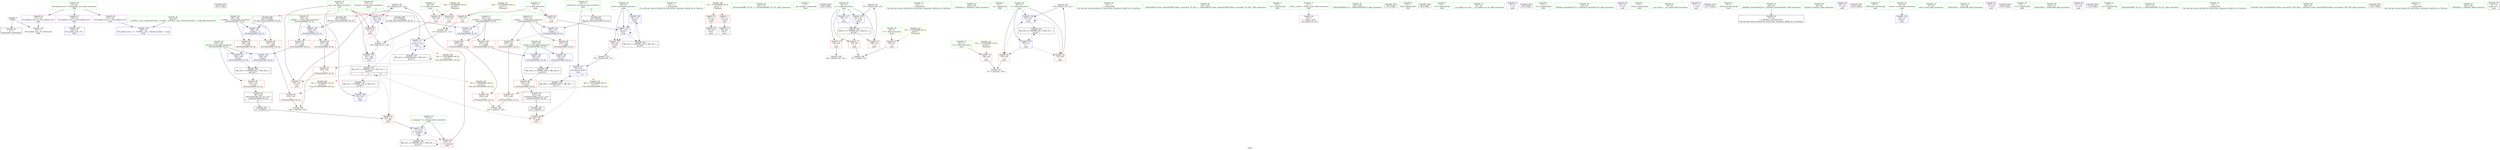 digraph "SVFG" {
	label="SVFG";

	Node0x55923c0b65b0 [shape=record,color=grey,label="{NodeID: 0\nNullPtr}"];
	Node0x55923c0b65b0 -> Node0x55923c0d0d20[style=solid];
	Node0x55923c0b65b0 -> Node0x55923c0d0070[style=solid];
	Node0x55923c0f3210 [shape=record,color=black,label="{NodeID: 263\n144 = PHI()\n}"];
	Node0x55923c0d8940 [shape=record,color=grey,label="{NodeID: 180\n124 = Binary(123, 122, )\n}"];
	Node0x55923c0d8940 -> Node0x55923c0d0720[style=solid];
	Node0x55923c0cf990 [shape=record,color=red,label="{NodeID: 97\n226\<--220\n\<--__a.addr\n_ZSt3maxIxERKT_S2_S2_\n}"];
	Node0x55923c0cf990 -> Node0x55923c0cfcd0[style=solid];
	Node0x55923c0cd960 [shape=record,color=green,label="{NodeID: 14\n101\<--1\n\<--dummyObj\nCan only get source location for instruction, argument, global var or function.}"];
	Node0x55923c0d3f10 [shape=record,color=black,label="{NodeID: 194\nMR_22V_2 = PHI(MR_22V_3, MR_22V_1, )\npts\{73 \}\n}"];
	Node0x55923c0d3f10 -> Node0x55923c0d0650[style=dashed];
	Node0x55923c0d3f10 -> Node0x55923c0d3f10[style=dashed];
	Node0x55923c0d0580 [shape=record,color=blue,label="{NodeID: 111\n74\<--115\nref.tmp\<--mul\nmain\n|{|<s3>9}}"];
	Node0x55923c0d0580 -> Node0x55923c0d29b0[style=dashed];
	Node0x55923c0d0580 -> Node0x55923c0d0580[style=dashed];
	Node0x55923c0d0580 -> Node0x55923c0d4000[style=dashed];
	Node0x55923c0d0580:s3 -> Node0x55923c0e4be0[style=dashed,color=red];
	Node0x55923c0ce6a0 [shape=record,color=green,label="{NodeID: 28\n62\<--63\nans\<--ans_field_insensitive\nmain\n|{|<s5>9|<s6>13}}"];
	Node0x55923c0ce6a0 -> Node0x55923c0d2190[style=solid];
	Node0x55923c0ce6a0 -> Node0x55923c0d2260[style=solid];
	Node0x55923c0ce6a0 -> Node0x55923c0d0310[style=solid];
	Node0x55923c0ce6a0 -> Node0x55923c0d0720[style=solid];
	Node0x55923c0ce6a0 -> Node0x55923c0d07f0[style=solid];
	Node0x55923c0ce6a0:s5 -> Node0x55923c0f3660[style=solid,color=red];
	Node0x55923c0ce6a0:s6 -> Node0x55923c0f38e0[style=solid,color=red];
	Node0x55923c0e4f60 [shape=record,color=yellow,style=double,label="{NodeID: 208\n2V_1 = ENCHI(MR_2V_0)\npts\{1 \}\nFun[main]}"];
	Node0x55923c0e4f60 -> Node0x55923c0d1be0[style=dashed];
	Node0x55923c0e4f60 -> Node0x55923c0d1cb0[style=dashed];
	Node0x55923c0d5940 [shape=record,color=blue,label="{NodeID: 125\n218\<--232\nretval\<--\n_ZSt3maxIxERKT_S2_S2_\n}"];
	Node0x55923c0d5940 -> Node0x55923c0deaa0[style=dashed];
	Node0x55923c0cf320 [shape=record,color=green,label="{NodeID: 42\n154\<--155\n_ZSt3maxIxERKT_S2_S2_\<--_ZSt3maxIxERKT_S2_S2__field_insensitive\n}"];
	Node0x55923c0e6410 [shape=record,color=yellow,style=double,label="{NodeID: 222\n26V_1 = ENCHI(MR_26V_0)\npts\{77 \}\nFun[_ZSt3maxIxERKT_S2_S2_]}"];
	Node0x55923c0e6410 -> Node0x55923c0cfcd0[style=dashed];
	Node0x55923c0d0ff0 [shape=record,color=black,label="{NodeID: 56\n83\<--80\ncall\<--\nmain\n}"];
	Node0x55923c0d1be0 [shape=record,color=red,label="{NodeID: 70\n80\<--12\n\<--stdin\nmain\n}"];
	Node0x55923c0d1be0 -> Node0x55923c0d0ff0[style=solid];
	Node0x55923c0d2740 [shape=record,color=red,label="{NodeID: 84\n114\<--70\n\<--y\nmain\n}"];
	Node0x55923c0d2740 -> Node0x55923c0d8dc0[style=solid];
	Node0x55923c0b6740 [shape=record,color=green,label="{NodeID: 1\n7\<--1\n__dso_handle\<--dummyObj\nGlob }"];
	Node0x55923c0f32e0 [shape=record,color=black,label="{NodeID: 264\n148 = PHI()\n}"];
	Node0x55923c0d8ac0 [shape=record,color=grey,label="{NodeID: 181\n167 = Binary(166, 135, )\n}"];
	Node0x55923c0d8ac0 -> Node0x55923c0d5390[style=solid];
	Node0x55923c0cfa60 [shape=record,color=red,label="{NodeID: 98\n235\<--220\n\<--__a.addr\n_ZSt3maxIxERKT_S2_S2_\n}"];
	Node0x55923c0cfa60 -> Node0x55923c0d5a10[style=solid];
	Node0x55923c0cda60 [shape=record,color=green,label="{NodeID: 15\n135\<--1\n\<--dummyObj\nCan only get source location for instruction, argument, global var or function.}"];
	Node0x55923c0d4000 [shape=record,color=black,label="{NodeID: 195\nMR_24V_2 = PHI(MR_24V_3, MR_24V_1, )\npts\{75 \}\n}"];
	Node0x55923c0d4000 -> Node0x55923c0d0580[style=dashed];
	Node0x55923c0d4000 -> Node0x55923c0d4000[style=dashed];
	Node0x55923c0d0650 [shape=record,color=blue,label="{NodeID: 112\n72\<--120\nto_manage\<--\nmain\n}"];
	Node0x55923c0d0650 -> Node0x55923c0d28e0[style=dashed];
	Node0x55923c0d0650 -> Node0x55923c0d0650[style=dashed];
	Node0x55923c0d0650 -> Node0x55923c0d3f10[style=dashed];
	Node0x55923c0ce770 [shape=record,color=green,label="{NodeID: 29\n64\<--65\nlevel\<--level_field_insensitive\nmain\n}"];
	Node0x55923c0ce770 -> Node0x55923c0d2330[style=solid];
	Node0x55923c0ce770 -> Node0x55923c0d03e0[style=solid];
	Node0x55923c0ce770 -> Node0x55923c0d5120[style=solid];
	Node0x55923c0d5a10 [shape=record,color=blue,label="{NodeID: 126\n218\<--235\nretval\<--\n_ZSt3maxIxERKT_S2_S2_\n}"];
	Node0x55923c0d5a10 -> Node0x55923c0deaa0[style=dashed];
	Node0x55923c0cf420 [shape=record,color=green,label="{NodeID: 43\n158\<--159\n_ZNSolsEx\<--_ZNSolsEx_field_insensitive\n}"];
	Node0x55923c0d10c0 [shape=record,color=black,label="{NodeID: 57\n89\<--86\ncall1\<--\nmain\n}"];
	Node0x55923c0d1cb0 [shape=record,color=red,label="{NodeID: 71\n86\<--17\n\<--stdout\nmain\n}"];
	Node0x55923c0d1cb0 -> Node0x55923c0d10c0[style=solid];
	Node0x55923c0d2810 [shape=record,color=red,label="{NodeID: 85\n130\<--70\n\<--y\nmain\n}"];
	Node0x55923c0d2810 -> Node0x55923c0d5120[style=solid];
	Node0x55923c0cc9e0 [shape=record,color=green,label="{NodeID: 2\n8\<--1\n.str\<--dummyObj\nGlob }"];
	Node0x55923c0f33b0 [shape=record,color=black,label="{NodeID: 265\n182 = PHI(74, )\n0th arg _ZSt3minIxERKT_S2_S2_ }"];
	Node0x55923c0f33b0 -> Node0x55923c0d5460[style=solid];
	Node0x55923c0d8c40 [shape=record,color=grey,label="{NodeID: 182\n134 = Binary(133, 135, )\n}"];
	Node0x55923c0d8c40 -> Node0x55923c0d51f0[style=solid];
	Node0x55923c0cfb30 [shape=record,color=red,label="{NodeID: 99\n228\<--222\n\<--__b.addr\n_ZSt3maxIxERKT_S2_S2_\n}"];
	Node0x55923c0cfb30 -> Node0x55923c0cfda0[style=solid];
	Node0x55923c0cdb60 [shape=record,color=green,label="{NodeID: 16\n151\<--1\n\<--dummyObj\nCan only get source location for instruction, argument, global var or function.}"];
	Node0x55923c0e1dc0 [shape=record,color=black,label="{NodeID: 196\nMR_26V_2 = PHI(MR_26V_3, MR_26V_1, )\npts\{77 \}\n}"];
	Node0x55923c0e1dc0 -> Node0x55923c0d52c0[style=dashed];
	Node0x55923c0d0720 [shape=record,color=blue,label="{NodeID: 113\n62\<--124\nans\<--sub\nmain\n}"];
	Node0x55923c0d0720 -> Node0x55923c0d2260[style=dashed];
	Node0x55923c0d0720 -> Node0x55923c0d07f0[style=dashed];
	Node0x55923c0ce840 [shape=record,color=green,label="{NodeID: 30\n66\<--67\ni\<--i_field_insensitive\nmain\n}"];
	Node0x55923c0ce840 -> Node0x55923c0d2400[style=solid];
	Node0x55923c0ce840 -> Node0x55923c0d24d0[style=solid];
	Node0x55923c0ce840 -> Node0x55923c0d04b0[style=solid];
	Node0x55923c0ce840 -> Node0x55923c0d51f0[style=solid];
	Node0x55923c0e5150 [shape=record,color=yellow,style=double,label="{NodeID: 210\n6V_1 = ENCHI(MR_6V_0)\npts\{57 \}\nFun[main]}"];
	Node0x55923c0e5150 -> Node0x55923c0d1d80[style=dashed];
	Node0x55923c0cf520 [shape=record,color=green,label="{NodeID: 44\n161\<--162\n_ZSt4endlIcSt11char_traitsIcEERSt13basic_ostreamIT_T0_ES6_\<--_ZSt4endlIcSt11char_traitsIcEERSt13basic_ostreamIT_T0_ES6__field_insensitive\n}"];
	Node0x55923c0d1190 [shape=record,color=black,label="{NodeID: 58\n181\<--204\n_ZSt3minIxERKT_S2_S2__ret\<--\n_ZSt3minIxERKT_S2_S2_\n|{<s0>9}}"];
	Node0x55923c0d1190:s0 -> Node0x55923c0f2f80[style=solid,color=blue];
	Node0x55923c0d1d80 [shape=record,color=red,label="{NodeID: 72\n96\<--56\n\<--T\nmain\n}"];
	Node0x55923c0d1d80 -> Node0x55923c0d9240[style=solid];
	Node0x55923c0d28e0 [shape=record,color=red,label="{NodeID: 86\n122\<--72\n\<--to_manage\nmain\n}"];
	Node0x55923c0d28e0 -> Node0x55923c0d8940[style=solid];
	Node0x55923c0cca70 [shape=record,color=green,label="{NodeID: 3\n10\<--1\n.str.1\<--dummyObj\nGlob }"];
	Node0x55923c0f3660 [shape=record,color=black,label="{NodeID: 266\n183 = PHI(62, )\n1st arg _ZSt3minIxERKT_S2_S2_ }"];
	Node0x55923c0f3660 -> Node0x55923c0d5530[style=solid];
	Node0x55923c0d8dc0 [shape=record,color=grey,label="{NodeID: 183\n115 = Binary(113, 114, )\n}"];
	Node0x55923c0d8dc0 -> Node0x55923c0d0580[style=solid];
	Node0x55923c0cfc00 [shape=record,color=red,label="{NodeID: 100\n232\<--222\n\<--__b.addr\n_ZSt3maxIxERKT_S2_S2_\n}"];
	Node0x55923c0cfc00 -> Node0x55923c0d5940[style=solid];
	Node0x55923c0cdc60 [shape=record,color=green,label="{NodeID: 17\n4\<--6\n_ZStL8__ioinit\<--_ZStL8__ioinit_field_insensitive\nGlob }"];
	Node0x55923c0cdc60 -> Node0x55923c0d1330[style=solid];
	Node0x55923c0e22c0 [shape=record,color=black,label="{NodeID: 197\nMR_12V_4 = PHI(MR_12V_6, MR_12V_3, )\npts\{63 \}\n|{|<s5>9|<s6>13}}"];
	Node0x55923c0e22c0 -> Node0x55923c0d2190[style=dashed];
	Node0x55923c0e22c0 -> Node0x55923c0d29b0[style=dashed];
	Node0x55923c0e22c0 -> Node0x55923c0d2a80[style=dashed];
	Node0x55923c0e22c0 -> Node0x55923c0d0720[style=dashed];
	Node0x55923c0e22c0 -> Node0x55923c0df4a0[style=dashed];
	Node0x55923c0e22c0:s5 -> Node0x55923c0e40c0[style=dashed,color=red];
	Node0x55923c0e22c0:s6 -> Node0x55923c0e6300[style=dashed,color=red];
	Node0x55923c0d07f0 [shape=record,color=blue,label="{NodeID: 114\n62\<--128\nans\<--add\nmain\n}"];
	Node0x55923c0d07f0 -> Node0x55923c0e22c0[style=dashed];
	Node0x55923c0ce910 [shape=record,color=green,label="{NodeID: 31\n68\<--69\nx\<--x_field_insensitive\nmain\n}"];
	Node0x55923c0ce910 -> Node0x55923c0d25a0[style=solid];
	Node0x55923c0ce910 -> Node0x55923c0d2670[style=solid];
	Node0x55923c0cf620 [shape=record,color=green,label="{NodeID: 45\n163\<--164\n_ZNSolsEPFRSoS_E\<--_ZNSolsEPFRSoS_E_field_insensitive\n}"];
	Node0x55923c0d1260 [shape=record,color=black,label="{NodeID: 59\n215\<--238\n_ZSt3maxIxERKT_S2_S2__ret\<--\n_ZSt3maxIxERKT_S2_S2_\n|{<s0>13}}"];
	Node0x55923c0d1260:s0 -> Node0x55923c0f2a50[style=solid,color=blue];
	Node0x55923c0d1e50 [shape=record,color=red,label="{NodeID: 73\n95\<--58\n\<--u\nmain\n}"];
	Node0x55923c0d1e50 -> Node0x55923c0d9240[style=solid];
	Node0x55923be7b600 [shape=record,color=black,label="{NodeID: 253\n90 = PHI()\n}"];
	Node0x55923c0d29b0 [shape=record,color=red,label="{NodeID: 87\n120\<--117\n\<--call9\nmain\n}"];
	Node0x55923c0d29b0 -> Node0x55923c0d0650[style=solid];
	Node0x55923c0ccb00 [shape=record,color=green,label="{NodeID: 4\n12\<--1\nstdin\<--dummyObj\nGlob }"];
	Node0x55923c0f37a0 [shape=record,color=black,label="{NodeID: 267\n216 = PHI(76, )\n0th arg _ZSt3maxIxERKT_S2_S2_ }"];
	Node0x55923c0f37a0 -> Node0x55923c0d57a0[style=solid];
	Node0x55923c0d8f40 [shape=record,color=grey,label="{NodeID: 184\n143 = Binary(142, 135, )\n}"];
	Node0x55923c0cfcd0 [shape=record,color=red,label="{NodeID: 101\n227\<--226\n\<--\n_ZSt3maxIxERKT_S2_S2_\n}"];
	Node0x55923c0cfcd0 -> Node0x55923c0d90c0[style=solid];
	Node0x55923c0cdd60 [shape=record,color=green,label="{NodeID: 18\n24\<--28\nllvm.global_ctors\<--llvm.global_ctors_field_insensitive\nGlob }"];
	Node0x55923c0cdd60 -> Node0x55923c0d18e0[style=solid];
	Node0x55923c0cdd60 -> Node0x55923c0d19e0[style=solid];
	Node0x55923c0cdd60 -> Node0x55923c0d1ae0[style=solid];
	Node0x55923c0d5120 [shape=record,color=blue,label="{NodeID: 115\n64\<--130\nlevel\<--\nmain\n}"];
	Node0x55923c0d5120 -> Node0x55923c0d2330[style=dashed];
	Node0x55923c0d5120 -> Node0x55923c0d5120[style=dashed];
	Node0x55923c0d5120 -> Node0x55923c0d3510[style=dashed];
	Node0x55923c0ce9e0 [shape=record,color=green,label="{NodeID: 32\n70\<--71\ny\<--y_field_insensitive\nmain\n}"];
	Node0x55923c0ce9e0 -> Node0x55923c0d2740[style=solid];
	Node0x55923c0ce9e0 -> Node0x55923c0d2810[style=solid];
	Node0x55923c0e5310 [shape=record,color=yellow,style=double,label="{NodeID: 212\n10V_1 = ENCHI(MR_10V_0)\npts\{61 \}\nFun[main]}"];
	Node0x55923c0e5310 -> Node0x55923c0d20c0[style=dashed];
	Node0x55923c0cf720 [shape=record,color=green,label="{NodeID: 46\n184\<--185\nretval\<--retval_field_insensitive\n_ZSt3minIxERKT_S2_S2_\n}"];
	Node0x55923c0cf720 -> Node0x55923c0d2b50[style=solid];
	Node0x55923c0cf720 -> Node0x55923c0d5600[style=solid];
	Node0x55923c0cf720 -> Node0x55923c0d56d0[style=solid];
	Node0x55923c0d1330 [shape=record,color=purple,label="{NodeID: 60\n35\<--4\n\<--_ZStL8__ioinit\n__cxx_global_var_init\n}"];
	Node0x55923c0d1f20 [shape=record,color=red,label="{NodeID: 74\n142\<--58\n\<--u\nmain\n}"];
	Node0x55923c0d1f20 -> Node0x55923c0d8f40[style=solid];
	Node0x55923c0f2850 [shape=record,color=black,label="{NodeID: 254\n99 = PHI()\n}"];
	Node0x55923c0d2a80 [shape=record,color=red,label="{NodeID: 88\n156\<--153\n\<--call16\nmain\n}"];
	Node0x55923c0ccb90 [shape=record,color=green,label="{NodeID: 5\n13\<--1\n.str.2\<--dummyObj\nGlob }"];
	Node0x55923c0f38e0 [shape=record,color=black,label="{NodeID: 268\n217 = PHI(62, )\n1st arg _ZSt3maxIxERKT_S2_S2_ }"];
	Node0x55923c0f38e0 -> Node0x55923c0d5870[style=solid];
	Node0x55923c0d90c0 [shape=record,color=grey,label="{NodeID: 185\n230 = cmp(227, 229, )\n}"];
	Node0x55923c0cfda0 [shape=record,color=red,label="{NodeID: 102\n229\<--228\n\<--\n_ZSt3maxIxERKT_S2_S2_\n}"];
	Node0x55923c0cfda0 -> Node0x55923c0d90c0[style=solid];
	Node0x55923c0cde60 [shape=record,color=green,label="{NodeID: 19\n29\<--30\n__cxx_global_var_init\<--__cxx_global_var_init_field_insensitive\n}"];
	Node0x55923c0d51f0 [shape=record,color=blue,label="{NodeID: 116\n66\<--134\ni\<--inc\nmain\n}"];
	Node0x55923c0d51f0 -> Node0x55923c0d2400[style=dashed];
	Node0x55923c0d51f0 -> Node0x55923c0d24d0[style=dashed];
	Node0x55923c0d51f0 -> Node0x55923c0d51f0[style=dashed];
	Node0x55923c0d51f0 -> Node0x55923c0d3a10[style=dashed];
	Node0x55923c0ceab0 [shape=record,color=green,label="{NodeID: 33\n72\<--73\nto_manage\<--to_manage_field_insensitive\nmain\n}"];
	Node0x55923c0ceab0 -> Node0x55923c0d28e0[style=solid];
	Node0x55923c0ceab0 -> Node0x55923c0d0650[style=solid];
	Node0x55923c0cf7f0 [shape=record,color=green,label="{NodeID: 47\n186\<--187\n__a.addr\<--__a.addr_field_insensitive\n_ZSt3minIxERKT_S2_S2_\n}"];
	Node0x55923c0cf7f0 -> Node0x55923c0d2c20[style=solid];
	Node0x55923c0cf7f0 -> Node0x55923c0d2cf0[style=solid];
	Node0x55923c0cf7f0 -> Node0x55923c0d5460[style=solid];
	Node0x55923c0d1400 [shape=record,color=purple,label="{NodeID: 61\n81\<--8\n\<--.str\nmain\n}"];
	Node0x55923c0d1ff0 [shape=record,color=red,label="{NodeID: 75\n166\<--58\n\<--u\nmain\n}"];
	Node0x55923c0d1ff0 -> Node0x55923c0d8ac0[style=solid];
	Node0x55923c0f2950 [shape=record,color=black,label="{NodeID: 255\n36 = PHI()\n}"];
	Node0x55923c0d2b50 [shape=record,color=red,label="{NodeID: 89\n204\<--184\n\<--retval\n_ZSt3minIxERKT_S2_S2_\n}"];
	Node0x55923c0d2b50 -> Node0x55923c0d1190[style=solid];
	Node0x55923c0cd3d0 [shape=record,color=green,label="{NodeID: 6\n15\<--1\n.str.3\<--dummyObj\nGlob }"];
	Node0x55923c0d9240 [shape=record,color=grey,label="{NodeID: 186\n97 = cmp(95, 96, )\n}"];
	Node0x55923c0cfe70 [shape=record,color=blue,label="{NodeID: 103\n249\<--25\nllvm.global_ctors_0\<--\nGlob }"];
	Node0x55923c0cdf60 [shape=record,color=green,label="{NodeID: 20\n33\<--34\n_ZNSt8ios_base4InitC1Ev\<--_ZNSt8ios_base4InitC1Ev_field_insensitive\n}"];
	Node0x55923c0d52c0 [shape=record,color=blue,label="{NodeID: 117\n76\<--150\nref.tmp14\<--add15\nmain\n|{|<s2>13}}"];
	Node0x55923c0d52c0 -> Node0x55923c0d2a80[style=dashed];
	Node0x55923c0d52c0 -> Node0x55923c0e1dc0[style=dashed];
	Node0x55923c0d52c0:s2 -> Node0x55923c0e6410[style=dashed,color=red];
	Node0x55923c0ceb80 [shape=record,color=green,label="{NodeID: 34\n74\<--75\nref.tmp\<--ref.tmp_field_insensitive\nmain\n|{|<s1>9}}"];
	Node0x55923c0ceb80 -> Node0x55923c0d0580[style=solid];
	Node0x55923c0ceb80:s1 -> Node0x55923c0f33b0[style=solid,color=red];
	Node0x55923c0d08e0 [shape=record,color=green,label="{NodeID: 48\n188\<--189\n__b.addr\<--__b.addr_field_insensitive\n_ZSt3minIxERKT_S2_S2_\n}"];
	Node0x55923c0d08e0 -> Node0x55923c0d2dc0[style=solid];
	Node0x55923c0d08e0 -> Node0x55923c0d2e90[style=solid];
	Node0x55923c0d08e0 -> Node0x55923c0d5530[style=solid];
	Node0x55923c0d14d0 [shape=record,color=purple,label="{NodeID: 62\n82\<--10\n\<--.str.1\nmain\n}"];
	Node0x55923c0d20c0 [shape=record,color=red,label="{NodeID: 76\n106\<--60\n\<--n\nmain\n}"];
	Node0x55923c0d20c0 -> Node0x55923c0d93c0[style=solid];
	Node0x55923c0f2a50 [shape=record,color=black,label="{NodeID: 256\n153 = PHI(215, )\n}"];
	Node0x55923c0f2a50 -> Node0x55923c0d2a80[style=solid];
	Node0x55923c0d2c20 [shape=record,color=red,label="{NodeID: 90\n194\<--186\n\<--__a.addr\n_ZSt3minIxERKT_S2_S2_\n}"];
	Node0x55923c0d2c20 -> Node0x55923c0d3030[style=solid];
	Node0x55923c0cd460 [shape=record,color=green,label="{NodeID: 7\n17\<--1\nstdout\<--dummyObj\nGlob }"];
	Node0x55923c0d93c0 [shape=record,color=grey,label="{NodeID: 187\n107 = cmp(105, 106, )\n}"];
	Node0x55923c0cff70 [shape=record,color=blue,label="{NodeID: 104\n250\<--26\nllvm.global_ctors_1\<--_GLOBAL__sub_I_Anastasiya.Zhyr_1_0.cpp\nGlob }"];
	Node0x55923c0ce060 [shape=record,color=green,label="{NodeID: 21\n39\<--40\n__cxa_atexit\<--__cxa_atexit_field_insensitive\n}"];
	Node0x55923c0d5390 [shape=record,color=blue,label="{NodeID: 118\n58\<--167\nu\<--inc20\nmain\n}"];
	Node0x55923c0d5390 -> Node0x55923c0defa0[style=dashed];
	Node0x55923c0cec50 [shape=record,color=green,label="{NodeID: 35\n76\<--77\nref.tmp14\<--ref.tmp14_field_insensitive\nmain\n|{|<s1>13}}"];
	Node0x55923c0cec50 -> Node0x55923c0d52c0[style=solid];
	Node0x55923c0cec50:s1 -> Node0x55923c0f37a0[style=solid,color=red];
	Node0x55923c0d09b0 [shape=record,color=green,label="{NodeID: 49\n218\<--219\nretval\<--retval_field_insensitive\n_ZSt3maxIxERKT_S2_S2_\n}"];
	Node0x55923c0d09b0 -> Node0x55923c0cf8c0[style=solid];
	Node0x55923c0d09b0 -> Node0x55923c0d5940[style=solid];
	Node0x55923c0d09b0 -> Node0x55923c0d5a10[style=solid];
	Node0x55923c0d15a0 [shape=record,color=purple,label="{NodeID: 63\n87\<--13\n\<--.str.2\nmain\n}"];
	Node0x55923c0d2190 [shape=record,color=red,label="{NodeID: 77\n123\<--62\n\<--ans\nmain\n}"];
	Node0x55923c0d2190 -> Node0x55923c0d8940[style=solid];
	Node0x55923c0f2c40 [shape=record,color=black,label="{NodeID: 257\n157 = PHI()\n}"];
	Node0x55923c0d2cf0 [shape=record,color=red,label="{NodeID: 91\n201\<--186\n\<--__a.addr\n_ZSt3minIxERKT_S2_S2_\n}"];
	Node0x55923c0d2cf0 -> Node0x55923c0d56d0[style=solid];
	Node0x55923c0cd4f0 [shape=record,color=green,label="{NodeID: 8\n18\<--1\n_ZSt3cin\<--dummyObj\nGlob }"];
	Node0x55923c0d9540 [shape=record,color=grey,label="{NodeID: 188\n196 = cmp(193, 195, )\n}"];
	Node0x55923c0d0070 [shape=record,color=blue, style = dotted,label="{NodeID: 105\n251\<--3\nllvm.global_ctors_2\<--dummyVal\nGlob }"];
	Node0x55923c0ce160 [shape=record,color=green,label="{NodeID: 22\n38\<--44\n_ZNSt8ios_base4InitD1Ev\<--_ZNSt8ios_base4InitD1Ev_field_insensitive\n}"];
	Node0x55923c0ce160 -> Node0x55923c0d0e20[style=solid];
	Node0x55923c0e3bc0 [shape=record,color=black,label="{NodeID: 202\nMR_30V_3 = PHI(MR_30V_4, MR_30V_2, )\npts\{185 \}\n}"];
	Node0x55923c0e3bc0 -> Node0x55923c0d2b50[style=dashed];
	Node0x55923c0d5460 [shape=record,color=blue,label="{NodeID: 119\n186\<--182\n__a.addr\<--__a\n_ZSt3minIxERKT_S2_S2_\n}"];
	Node0x55923c0d5460 -> Node0x55923c0d2c20[style=dashed];
	Node0x55923c0d5460 -> Node0x55923c0d2cf0[style=dashed];
	Node0x55923c0ced20 [shape=record,color=green,label="{NodeID: 36\n84\<--85\nfreopen\<--freopen_field_insensitive\n}"];
	Node0x55923c0e5ea0 [shape=record,color=yellow,style=double,label="{NodeID: 216\n18V_1 = ENCHI(MR_18V_0)\npts\{69 \}\nFun[main]}"];
	Node0x55923c0e5ea0 -> Node0x55923c0d25a0[style=dashed];
	Node0x55923c0e5ea0 -> Node0x55923c0d2670[style=dashed];
	Node0x55923c0d0a80 [shape=record,color=green,label="{NodeID: 50\n220\<--221\n__a.addr\<--__a.addr_field_insensitive\n_ZSt3maxIxERKT_S2_S2_\n}"];
	Node0x55923c0d0a80 -> Node0x55923c0cf990[style=solid];
	Node0x55923c0d0a80 -> Node0x55923c0cfa60[style=solid];
	Node0x55923c0d0a80 -> Node0x55923c0d57a0[style=solid];
	Node0x55923c0d1670 [shape=record,color=purple,label="{NodeID: 64\n88\<--15\n\<--.str.3\nmain\n}"];
	Node0x55923c0d2260 [shape=record,color=red,label="{NodeID: 78\n127\<--62\n\<--ans\nmain\n}"];
	Node0x55923c0d2260 -> Node0x55923c0d8640[style=solid];
	Node0x55923c0f2d10 [shape=record,color=black,label="{NodeID: 258\n160 = PHI()\n}"];
	Node0x55923c0d2dc0 [shape=record,color=red,label="{NodeID: 92\n192\<--188\n\<--__b.addr\n_ZSt3minIxERKT_S2_S2_\n}"];
	Node0x55923c0d2dc0 -> Node0x55923c0d2f60[style=solid];
	Node0x55923c0cd580 [shape=record,color=green,label="{NodeID: 9\n19\<--1\n_ZSt4cout\<--dummyObj\nGlob }"];
	Node0x55923c0deaa0 [shape=record,color=black,label="{NodeID: 189\nMR_38V_3 = PHI(MR_38V_4, MR_38V_2, )\npts\{219 \}\n}"];
	Node0x55923c0deaa0 -> Node0x55923c0cf8c0[style=dashed];
	Node0x55923c0d0170 [shape=record,color=blue,label="{NodeID: 106\n54\<--79\nretval\<--\nmain\n}"];
	Node0x55923c0ce260 [shape=record,color=green,label="{NodeID: 23\n51\<--52\nmain\<--main_field_insensitive\n}"];
	Node0x55923c0e40c0 [shape=record,color=yellow,style=double,label="{NodeID: 203\n12V_1 = ENCHI(MR_12V_0)\npts\{63 \}\nFun[_ZSt3minIxERKT_S2_S2_]}"];
	Node0x55923c0e40c0 -> Node0x55923c0d2f60[style=dashed];
	Node0x55923c0d5530 [shape=record,color=blue,label="{NodeID: 120\n188\<--183\n__b.addr\<--__b\n_ZSt3minIxERKT_S2_S2_\n}"];
	Node0x55923c0d5530 -> Node0x55923c0d2dc0[style=dashed];
	Node0x55923c0d5530 -> Node0x55923c0d2e90[style=dashed];
	Node0x55923c0cee20 [shape=record,color=green,label="{NodeID: 37\n91\<--92\n_ZNSirsERi\<--_ZNSirsERi_field_insensitive\n}"];
	Node0x55923c0e5f80 [shape=record,color=yellow,style=double,label="{NodeID: 217\n20V_1 = ENCHI(MR_20V_0)\npts\{71 \}\nFun[main]}"];
	Node0x55923c0e5f80 -> Node0x55923c0d2740[style=dashed];
	Node0x55923c0e5f80 -> Node0x55923c0d2810[style=dashed];
	Node0x55923c0d0b50 [shape=record,color=green,label="{NodeID: 51\n222\<--223\n__b.addr\<--__b.addr_field_insensitive\n_ZSt3maxIxERKT_S2_S2_\n}"];
	Node0x55923c0d0b50 -> Node0x55923c0cfb30[style=solid];
	Node0x55923c0d0b50 -> Node0x55923c0cfc00[style=solid];
	Node0x55923c0d0b50 -> Node0x55923c0d5870[style=solid];
	Node0x55923c0d1740 [shape=record,color=purple,label="{NodeID: 65\n138\<--20\n\<--.str.4\nmain\n}"];
	Node0x55923c0d2330 [shape=record,color=red,label="{NodeID: 79\n149\<--64\n\<--level\nmain\n}"];
	Node0x55923c0d2330 -> Node0x55923c0d87c0[style=solid];
	Node0x55923c0f2de0 [shape=record,color=black,label="{NodeID: 259\n109 = PHI()\n}"];
	Node0x55923c0d2e90 [shape=record,color=red,label="{NodeID: 93\n198\<--188\n\<--__b.addr\n_ZSt3minIxERKT_S2_S2_\n}"];
	Node0x55923c0d2e90 -> Node0x55923c0d5600[style=solid];
	Node0x55923c0cd610 [shape=record,color=green,label="{NodeID: 10\n20\<--1\n.str.4\<--dummyObj\nGlob }"];
	Node0x55923c0defa0 [shape=record,color=black,label="{NodeID: 190\nMR_8V_3 = PHI(MR_8V_4, MR_8V_2, )\npts\{59 \}\n}"];
	Node0x55923c0defa0 -> Node0x55923c0d1e50[style=dashed];
	Node0x55923c0defa0 -> Node0x55923c0d1f20[style=dashed];
	Node0x55923c0defa0 -> Node0x55923c0d1ff0[style=dashed];
	Node0x55923c0defa0 -> Node0x55923c0d5390[style=dashed];
	Node0x55923c0d0240 [shape=record,color=blue,label="{NodeID: 107\n58\<--79\nu\<--\nmain\n}"];
	Node0x55923c0d0240 -> Node0x55923c0defa0[style=dashed];
	Node0x55923c0ce360 [shape=record,color=green,label="{NodeID: 24\n54\<--55\nretval\<--retval_field_insensitive\nmain\n}"];
	Node0x55923c0ce360 -> Node0x55923c0d0170[style=solid];
	Node0x55923c0e4be0 [shape=record,color=yellow,style=double,label="{NodeID: 204\n24V_1 = ENCHI(MR_24V_0)\npts\{75 \}\nFun[_ZSt3minIxERKT_S2_S2_]}"];
	Node0x55923c0e4be0 -> Node0x55923c0d3030[style=dashed];
	Node0x55923c0d5600 [shape=record,color=blue,label="{NodeID: 121\n184\<--198\nretval\<--\n_ZSt3minIxERKT_S2_S2_\n}"];
	Node0x55923c0d5600 -> Node0x55923c0e3bc0[style=dashed];
	Node0x55923c0cef20 [shape=record,color=green,label="{NodeID: 38\n110\<--111\n_ZNSirsERx\<--_ZNSirsERx_field_insensitive\n}"];
	Node0x55923c0d0c20 [shape=record,color=green,label="{NodeID: 52\n26\<--245\n_GLOBAL__sub_I_Anastasiya.Zhyr_1_0.cpp\<--_GLOBAL__sub_I_Anastasiya.Zhyr_1_0.cpp_field_insensitive\n}"];
	Node0x55923c0d0c20 -> Node0x55923c0cff70[style=solid];
	Node0x55923c0d1810 [shape=record,color=purple,label="{NodeID: 66\n147\<--22\n\<--.str.5\nmain\n}"];
	Node0x55923c0d2400 [shape=record,color=red,label="{NodeID: 80\n105\<--66\n\<--i\nmain\n}"];
	Node0x55923c0d2400 -> Node0x55923c0d93c0[style=solid];
	Node0x55923c0f2eb0 [shape=record,color=black,label="{NodeID: 260\n112 = PHI()\n}"];
	Node0x55923c0d2f60 [shape=record,color=red,label="{NodeID: 94\n193\<--192\n\<--\n_ZSt3minIxERKT_S2_S2_\n}"];
	Node0x55923c0d2f60 -> Node0x55923c0d9540[style=solid];
	Node0x55923c0cd6a0 [shape=record,color=green,label="{NodeID: 11\n22\<--1\n.str.5\<--dummyObj\nGlob }"];
	Node0x55923c0df4a0 [shape=record,color=black,label="{NodeID: 191\nMR_12V_2 = PHI(MR_12V_4, MR_12V_1, )\npts\{63 \}\n}"];
	Node0x55923c0df4a0 -> Node0x55923c0d0310[style=dashed];
	Node0x55923c0d0310 [shape=record,color=blue,label="{NodeID: 108\n62\<--101\nans\<--\nmain\n}"];
	Node0x55923c0d0310 -> Node0x55923c0e22c0[style=dashed];
	Node0x55923c0ce430 [shape=record,color=green,label="{NodeID: 25\n56\<--57\nT\<--T_field_insensitive\nmain\n}"];
	Node0x55923c0ce430 -> Node0x55923c0d1d80[style=solid];
	Node0x55923c0d56d0 [shape=record,color=blue,label="{NodeID: 122\n184\<--201\nretval\<--\n_ZSt3minIxERKT_S2_S2_\n}"];
	Node0x55923c0d56d0 -> Node0x55923c0e3bc0[style=dashed];
	Node0x55923c0cf020 [shape=record,color=green,label="{NodeID: 39\n118\<--119\n_ZSt3minIxERKT_S2_S2_\<--_ZSt3minIxERKT_S2_S2__field_insensitive\n}"];
	Node0x55923c0d0d20 [shape=record,color=black,label="{NodeID: 53\n2\<--3\ndummyVal\<--dummyVal\n}"];
	Node0x55923c0d18e0 [shape=record,color=purple,label="{NodeID: 67\n249\<--24\nllvm.global_ctors_0\<--llvm.global_ctors\nGlob }"];
	Node0x55923c0d18e0 -> Node0x55923c0cfe70[style=solid];
	Node0x55923c0d24d0 [shape=record,color=red,label="{NodeID: 81\n133\<--66\n\<--i\nmain\n}"];
	Node0x55923c0d24d0 -> Node0x55923c0d8c40[style=solid];
	Node0x55923c0f2f80 [shape=record,color=black,label="{NodeID: 261\n117 = PHI(181, )\n}"];
	Node0x55923c0f2f80 -> Node0x55923c0d29b0[style=solid];
	Node0x55923c0d8640 [shape=record,color=grey,label="{NodeID: 178\n128 = Binary(127, 126, )\n}"];
	Node0x55923c0d8640 -> Node0x55923c0d07f0[style=solid];
	Node0x55923c0d3030 [shape=record,color=red,label="{NodeID: 95\n195\<--194\n\<--\n_ZSt3minIxERKT_S2_S2_\n}"];
	Node0x55923c0d3030 -> Node0x55923c0d9540[style=solid];
	Node0x55923c0cd760 [shape=record,color=green,label="{NodeID: 12\n25\<--1\n\<--dummyObj\nCan only get source location for instruction, argument, global var or function.}"];
	Node0x55923c0d3510 [shape=record,color=black,label="{NodeID: 192\nMR_14V_2 = PHI(MR_14V_4, MR_14V_1, )\npts\{65 \}\n}"];
	Node0x55923c0d3510 -> Node0x55923c0d03e0[style=dashed];
	Node0x55923c0d03e0 [shape=record,color=blue,label="{NodeID: 109\n64\<--101\nlevel\<--\nmain\n}"];
	Node0x55923c0d03e0 -> Node0x55923c0d2330[style=dashed];
	Node0x55923c0d03e0 -> Node0x55923c0d5120[style=dashed];
	Node0x55923c0d03e0 -> Node0x55923c0d3510[style=dashed];
	Node0x55923c0ce500 [shape=record,color=green,label="{NodeID: 26\n58\<--59\nu\<--u_field_insensitive\nmain\n}"];
	Node0x55923c0ce500 -> Node0x55923c0d1e50[style=solid];
	Node0x55923c0ce500 -> Node0x55923c0d1f20[style=solid];
	Node0x55923c0ce500 -> Node0x55923c0d1ff0[style=solid];
	Node0x55923c0ce500 -> Node0x55923c0d0240[style=solid];
	Node0x55923c0ce500 -> Node0x55923c0d5390[style=solid];
	Node0x55923c0d57a0 [shape=record,color=blue,label="{NodeID: 123\n220\<--216\n__a.addr\<--__a\n_ZSt3maxIxERKT_S2_S2_\n}"];
	Node0x55923c0d57a0 -> Node0x55923c0cf990[style=dashed];
	Node0x55923c0d57a0 -> Node0x55923c0cfa60[style=dashed];
	Node0x55923c0cf120 [shape=record,color=green,label="{NodeID: 40\n140\<--141\n_ZStlsISt11char_traitsIcEERSt13basic_ostreamIcT_ES5_PKc\<--_ZStlsISt11char_traitsIcEERSt13basic_ostreamIcT_ES5_PKc_field_insensitive\n}"];
	Node0x55923c0d0e20 [shape=record,color=black,label="{NodeID: 54\n37\<--38\n\<--_ZNSt8ios_base4InitD1Ev\nCan only get source location for instruction, argument, global var or function.}"];
	Node0x55923c0d19e0 [shape=record,color=purple,label="{NodeID: 68\n250\<--24\nllvm.global_ctors_1\<--llvm.global_ctors\nGlob }"];
	Node0x55923c0d19e0 -> Node0x55923c0cff70[style=solid];
	Node0x55923c0d25a0 [shape=record,color=red,label="{NodeID: 82\n113\<--68\n\<--x\nmain\n}"];
	Node0x55923c0d25a0 -> Node0x55923c0d8dc0[style=solid];
	Node0x55923c0f3140 [shape=record,color=black,label="{NodeID: 262\n139 = PHI()\n}"];
	Node0x55923c0d87c0 [shape=record,color=grey,label="{NodeID: 179\n150 = Binary(149, 151, )\n}"];
	Node0x55923c0d87c0 -> Node0x55923c0d52c0[style=solid];
	Node0x55923c0cf8c0 [shape=record,color=red,label="{NodeID: 96\n238\<--218\n\<--retval\n_ZSt3maxIxERKT_S2_S2_\n}"];
	Node0x55923c0cf8c0 -> Node0x55923c0d1260[style=solid];
	Node0x55923c0cd860 [shape=record,color=green,label="{NodeID: 13\n79\<--1\n\<--dummyObj\nCan only get source location for instruction, argument, global var or function.}"];
	Node0x55923c0d3a10 [shape=record,color=black,label="{NodeID: 193\nMR_16V_2 = PHI(MR_16V_4, MR_16V_1, )\npts\{67 \}\n}"];
	Node0x55923c0d3a10 -> Node0x55923c0d04b0[style=dashed];
	Node0x55923c0d04b0 [shape=record,color=blue,label="{NodeID: 110\n66\<--79\ni\<--\nmain\n}"];
	Node0x55923c0d04b0 -> Node0x55923c0d2400[style=dashed];
	Node0x55923c0d04b0 -> Node0x55923c0d24d0[style=dashed];
	Node0x55923c0d04b0 -> Node0x55923c0d51f0[style=dashed];
	Node0x55923c0d04b0 -> Node0x55923c0d3a10[style=dashed];
	Node0x55923c0ce5d0 [shape=record,color=green,label="{NodeID: 27\n60\<--61\nn\<--n_field_insensitive\nmain\n}"];
	Node0x55923c0ce5d0 -> Node0x55923c0d20c0[style=solid];
	Node0x55923c0d5870 [shape=record,color=blue,label="{NodeID: 124\n222\<--217\n__b.addr\<--__b\n_ZSt3maxIxERKT_S2_S2_\n}"];
	Node0x55923c0d5870 -> Node0x55923c0cfb30[style=dashed];
	Node0x55923c0d5870 -> Node0x55923c0cfc00[style=dashed];
	Node0x55923c0cf220 [shape=record,color=green,label="{NodeID: 41\n145\<--146\n_ZNSolsEi\<--_ZNSolsEi_field_insensitive\n}"];
	Node0x55923c0e6300 [shape=record,color=yellow,style=double,label="{NodeID: 221\n12V_1 = ENCHI(MR_12V_0)\npts\{63 \}\nFun[_ZSt3maxIxERKT_S2_S2_]}"];
	Node0x55923c0e6300 -> Node0x55923c0cfda0[style=dashed];
	Node0x55923c0d0f20 [shape=record,color=black,label="{NodeID: 55\n53\<--79\nmain_ret\<--\nmain\n}"];
	Node0x55923c0d1ae0 [shape=record,color=purple,label="{NodeID: 69\n251\<--24\nllvm.global_ctors_2\<--llvm.global_ctors\nGlob }"];
	Node0x55923c0d1ae0 -> Node0x55923c0d0070[style=solid];
	Node0x55923c0d2670 [shape=record,color=red,label="{NodeID: 83\n126\<--68\n\<--x\nmain\n}"];
	Node0x55923c0d2670 -> Node0x55923c0d8640[style=solid];
}
